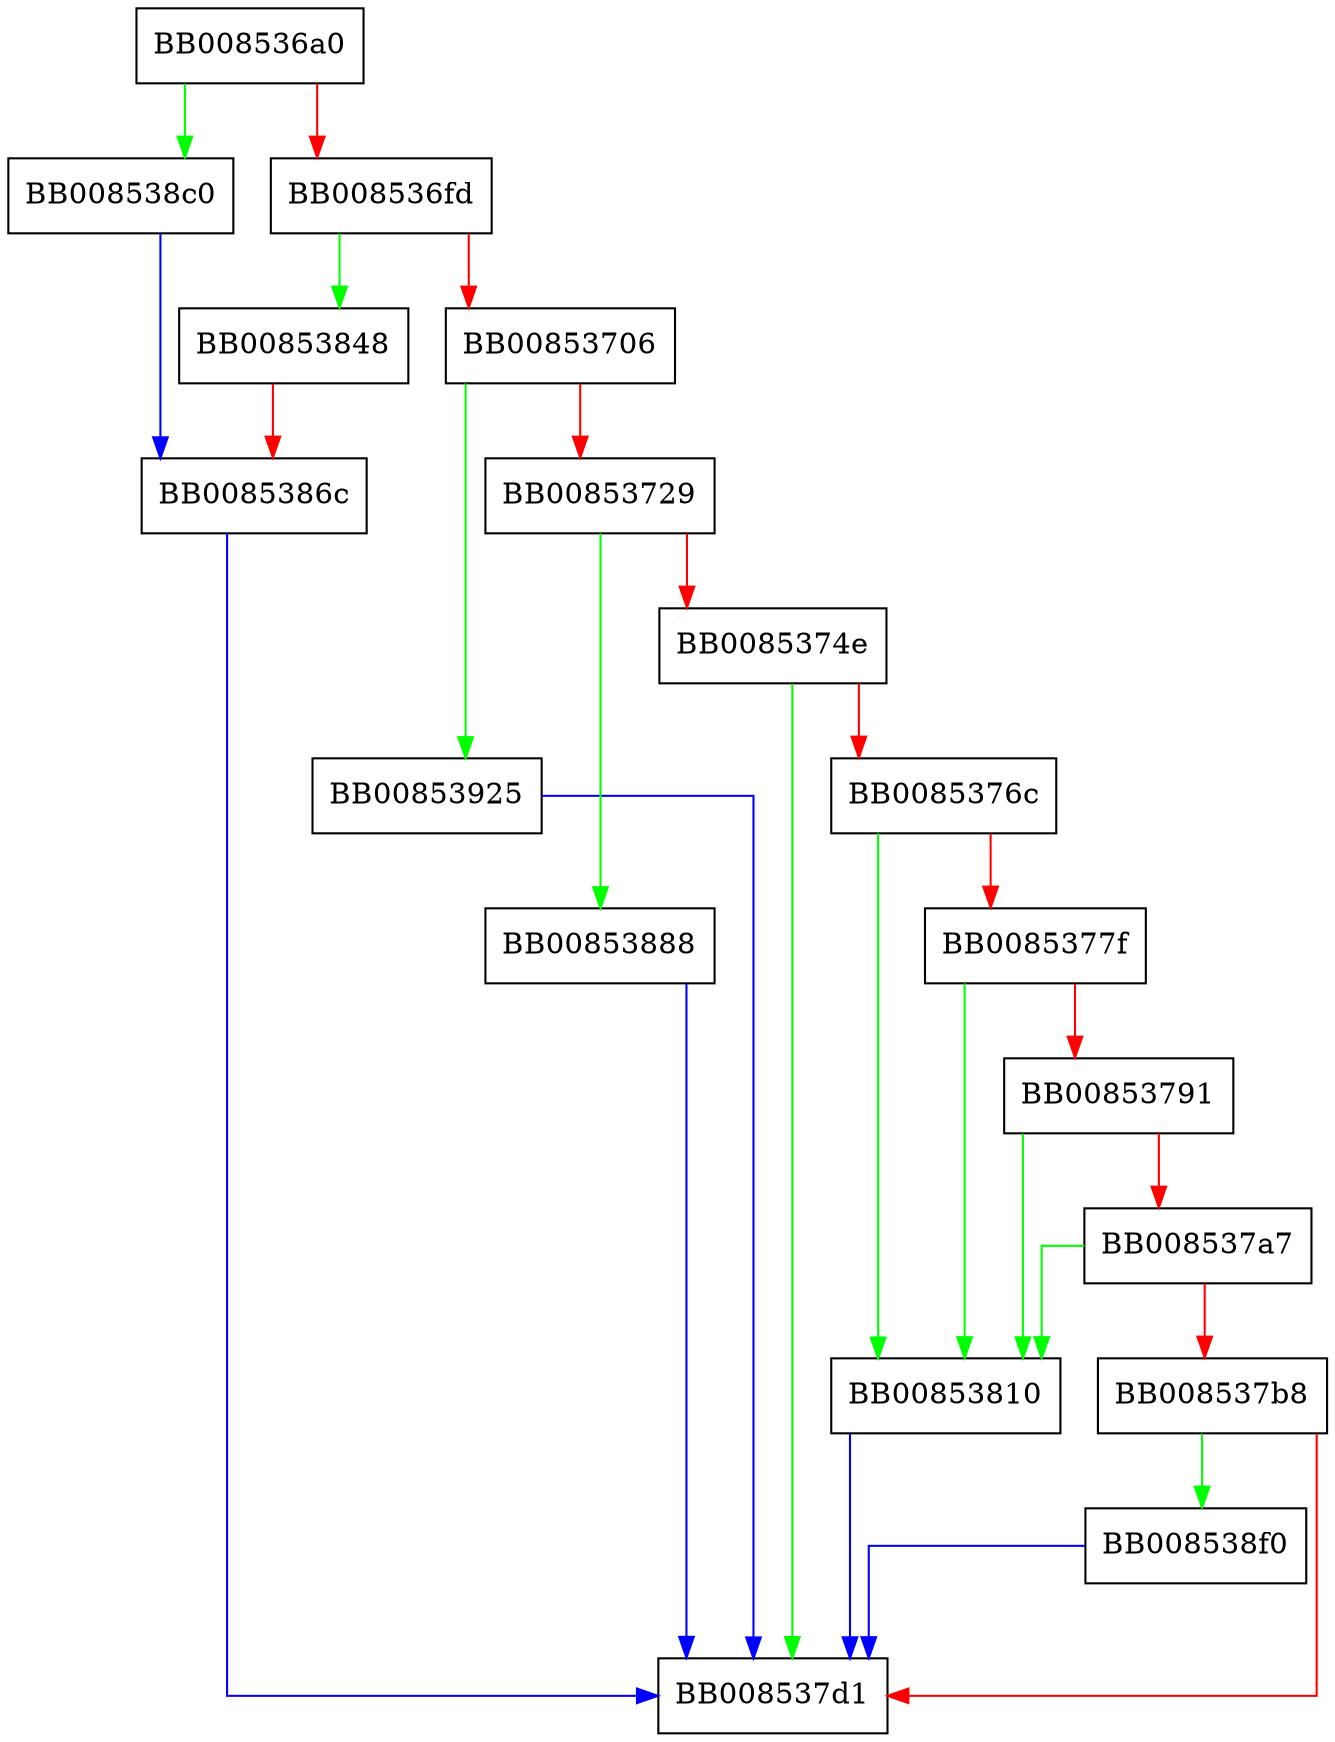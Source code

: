 digraph sm2_compute_msg_hash {
  node [shape="box"];
  graph [splines=ortho];
  BB008536a0 -> BB008538c0 [color="green"];
  BB008536a0 -> BB008536fd [color="red"];
  BB008536fd -> BB00853848 [color="green"];
  BB008536fd -> BB00853706 [color="red"];
  BB00853706 -> BB00853925 [color="green"];
  BB00853706 -> BB00853729 [color="red"];
  BB00853729 -> BB00853888 [color="green"];
  BB00853729 -> BB0085374e [color="red"];
  BB0085374e -> BB008537d1 [color="green"];
  BB0085374e -> BB0085376c [color="red"];
  BB0085376c -> BB00853810 [color="green"];
  BB0085376c -> BB0085377f [color="red"];
  BB0085377f -> BB00853810 [color="green"];
  BB0085377f -> BB00853791 [color="red"];
  BB00853791 -> BB00853810 [color="green"];
  BB00853791 -> BB008537a7 [color="red"];
  BB008537a7 -> BB00853810 [color="green"];
  BB008537a7 -> BB008537b8 [color="red"];
  BB008537b8 -> BB008538f0 [color="green"];
  BB008537b8 -> BB008537d1 [color="red"];
  BB00853810 -> BB008537d1 [color="blue"];
  BB00853848 -> BB0085386c [color="red"];
  BB0085386c -> BB008537d1 [color="blue"];
  BB00853888 -> BB008537d1 [color="blue"];
  BB008538c0 -> BB0085386c [color="blue"];
  BB008538f0 -> BB008537d1 [color="blue"];
  BB00853925 -> BB008537d1 [color="blue"];
}